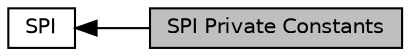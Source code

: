 digraph "SPI Private Constants"
{
  edge [fontname="Helvetica",fontsize="10",labelfontname="Helvetica",labelfontsize="10"];
  node [fontname="Helvetica",fontsize="10",shape=box];
  rankdir=LR;
  Node1 [label="SPI Private Constants",height=0.2,width=0.4,color="black", fillcolor="grey75", style="filled", fontcolor="black",tooltip=" "];
  Node2 [label="SPI",height=0.2,width=0.4,color="black", fillcolor="white", style="filled",URL="$group___s_p_i.html",tooltip="SPI HAL module driver."];
  Node2->Node1 [shape=plaintext, dir="back", style="solid"];
}
